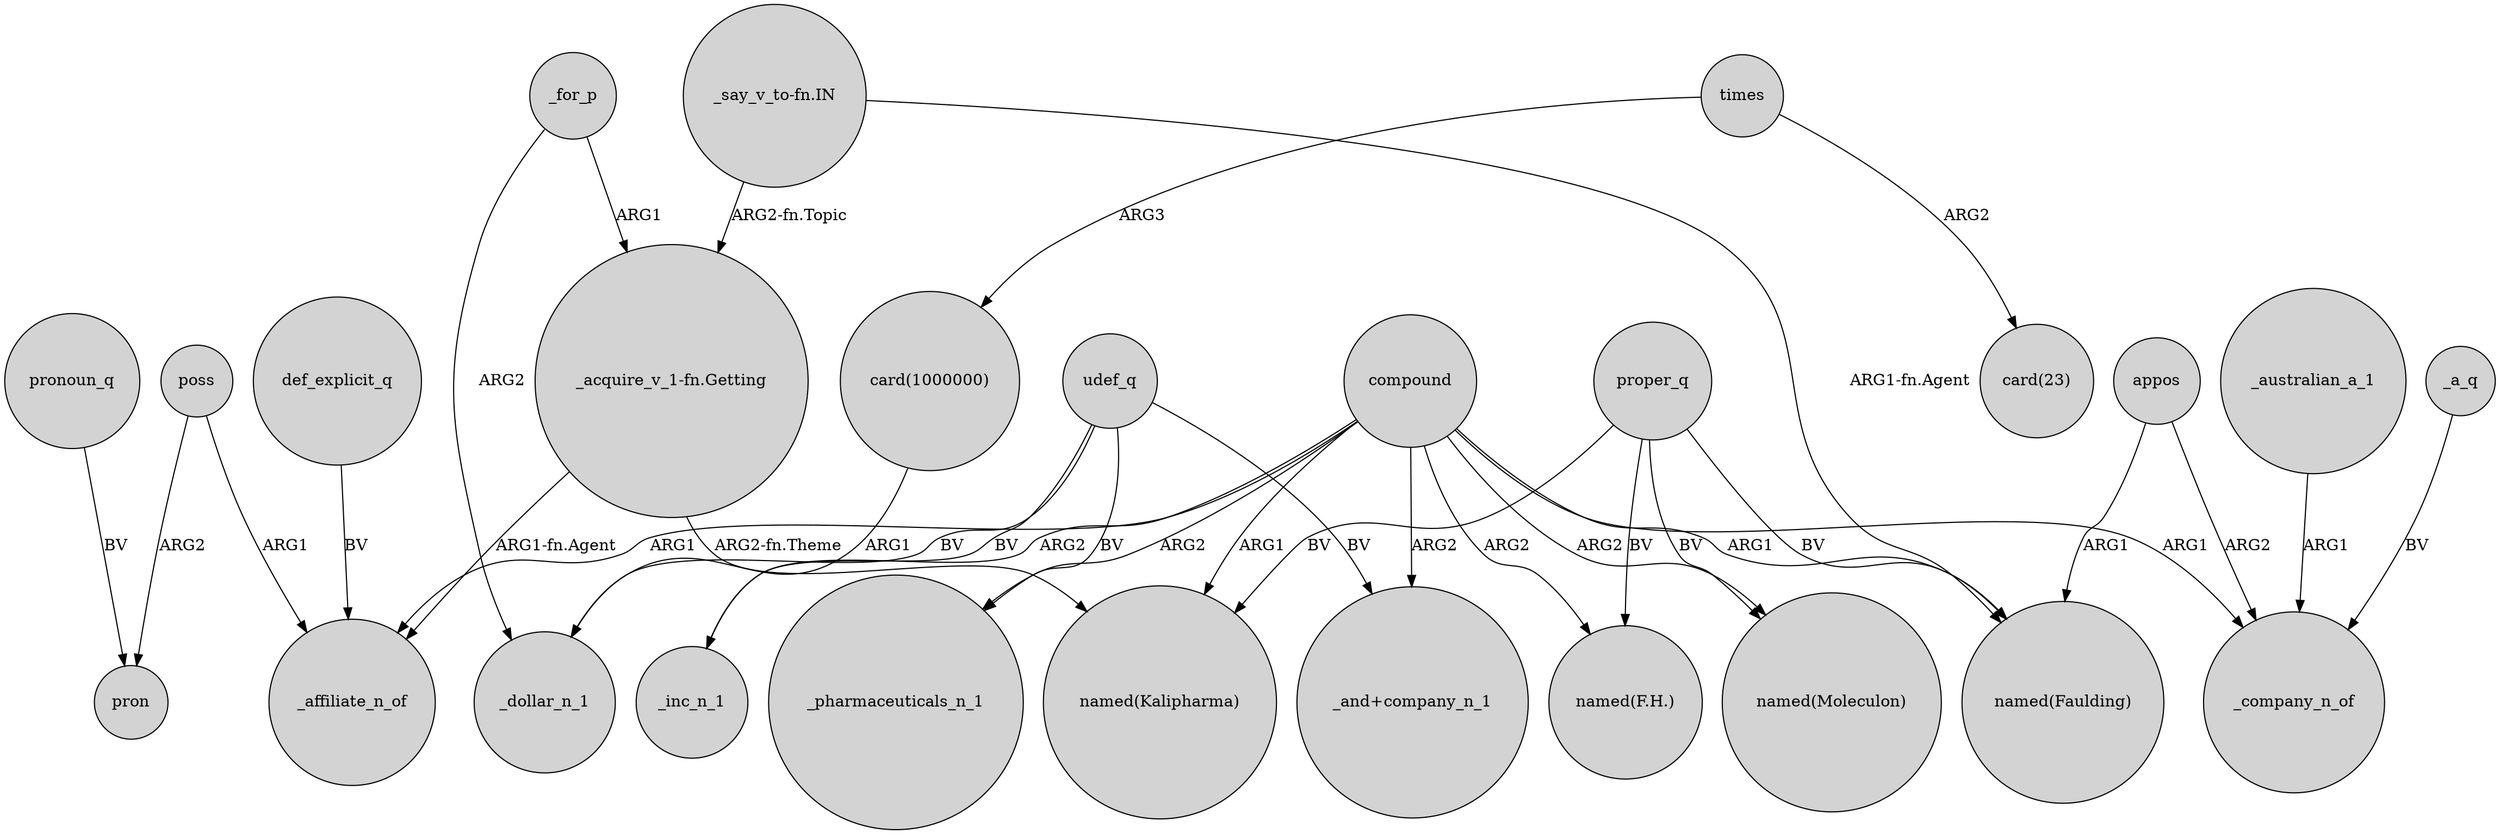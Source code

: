 digraph {
	node [shape=circle style=filled]
	"_say_v_to-fn.IN" -> "_acquire_v_1-fn.Getting" [label="ARG2-fn.Topic"]
	"card(1000000)" -> _dollar_n_1 [label=ARG1]
	times -> "card(23)" [label=ARG2]
	udef_q -> _inc_n_1 [label=BV]
	poss -> pron [label=ARG2]
	_for_p -> _dollar_n_1 [label=ARG2]
	"_acquire_v_1-fn.Getting" -> _affiliate_n_of [label="ARG1-fn.Agent"]
	compound -> "named(Faulding)" [label=ARG1]
	compound -> "named(Kalipharma)" [label=ARG1]
	compound -> _pharmaceuticals_n_1 [label=ARG2]
	proper_q -> "named(F.H.)" [label=BV]
	def_explicit_q -> _affiliate_n_of [label=BV]
	proper_q -> "named(Moleculon)" [label=BV]
	proper_q -> "named(Faulding)" [label=BV]
	compound -> _company_n_of [label=ARG1]
	pronoun_q -> pron [label=BV]
	_for_p -> "_acquire_v_1-fn.Getting" [label=ARG1]
	poss -> _affiliate_n_of [label=ARG1]
	compound -> "_and+company_n_1" [label=ARG2]
	times -> "card(1000000)" [label=ARG3]
	appos -> _company_n_of [label=ARG2]
	compound -> _affiliate_n_of [label=ARG1]
	"_say_v_to-fn.IN" -> "named(Faulding)" [label="ARG1-fn.Agent"]
	udef_q -> _pharmaceuticals_n_1 [label=BV]
	compound -> "named(F.H.)" [label=ARG2]
	_a_q -> _company_n_of [label=BV]
	udef_q -> "_and+company_n_1" [label=BV]
	"_acquire_v_1-fn.Getting" -> "named(Kalipharma)" [label="ARG2-fn.Theme"]
	compound -> "named(Moleculon)" [label=ARG2]
	_australian_a_1 -> _company_n_of [label=ARG1]
	proper_q -> "named(Kalipharma)" [label=BV]
	appos -> "named(Faulding)" [label=ARG1]
	compound -> _inc_n_1 [label=ARG2]
	udef_q -> _dollar_n_1 [label=BV]
}
